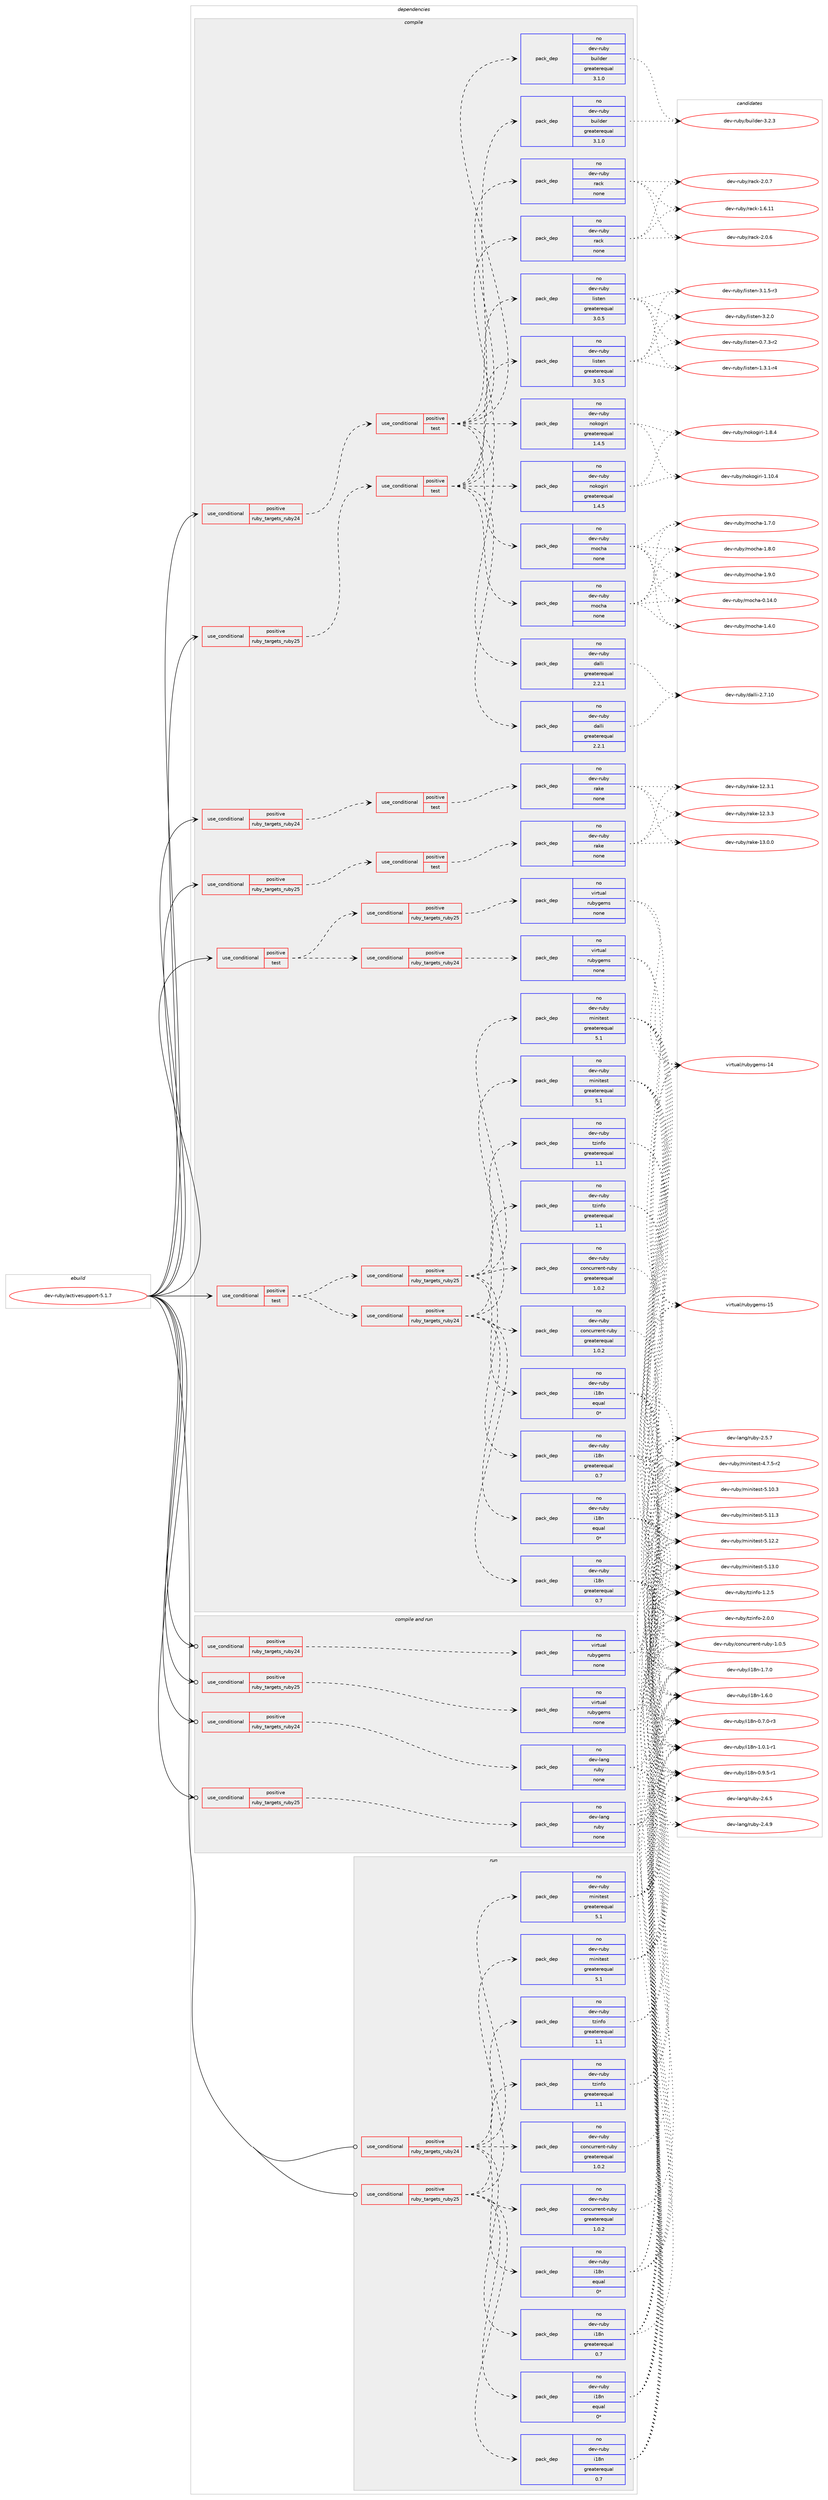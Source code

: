 digraph prolog {

# *************
# Graph options
# *************

newrank=true;
concentrate=true;
compound=true;
graph [rankdir=LR,fontname=Helvetica,fontsize=10,ranksep=1.5];#, ranksep=2.5, nodesep=0.2];
edge  [arrowhead=vee];
node  [fontname=Helvetica,fontsize=10];

# **********
# The ebuild
# **********

subgraph cluster_leftcol {
color=gray;
rank=same;
label=<<i>ebuild</i>>;
id [label="dev-ruby/activesupport-5.1.7", color=red, width=4, href="../dev-ruby/activesupport-5.1.7.svg"];
}

# ****************
# The dependencies
# ****************

subgraph cluster_midcol {
color=gray;
label=<<i>dependencies</i>>;
subgraph cluster_compile {
fillcolor="#eeeeee";
style=filled;
label=<<i>compile</i>>;
subgraph cond157469 {
dependency675650 [label=<<TABLE BORDER="0" CELLBORDER="1" CELLSPACING="0" CELLPADDING="4"><TR><TD ROWSPAN="3" CELLPADDING="10">use_conditional</TD></TR><TR><TD>positive</TD></TR><TR><TD>ruby_targets_ruby24</TD></TR></TABLE>>, shape=none, color=red];
subgraph cond157470 {
dependency675651 [label=<<TABLE BORDER="0" CELLBORDER="1" CELLSPACING="0" CELLPADDING="4"><TR><TD ROWSPAN="3" CELLPADDING="10">use_conditional</TD></TR><TR><TD>positive</TD></TR><TR><TD>test</TD></TR></TABLE>>, shape=none, color=red];
subgraph pack506245 {
dependency675652 [label=<<TABLE BORDER="0" CELLBORDER="1" CELLSPACING="0" CELLPADDING="4" WIDTH="220"><TR><TD ROWSPAN="6" CELLPADDING="30">pack_dep</TD></TR><TR><TD WIDTH="110">no</TD></TR><TR><TD>dev-ruby</TD></TR><TR><TD>dalli</TD></TR><TR><TD>greaterequal</TD></TR><TR><TD>2.2.1</TD></TR></TABLE>>, shape=none, color=blue];
}
dependency675651:e -> dependency675652:w [weight=20,style="dashed",arrowhead="vee"];
subgraph pack506246 {
dependency675653 [label=<<TABLE BORDER="0" CELLBORDER="1" CELLSPACING="0" CELLPADDING="4" WIDTH="220"><TR><TD ROWSPAN="6" CELLPADDING="30">pack_dep</TD></TR><TR><TD WIDTH="110">no</TD></TR><TR><TD>dev-ruby</TD></TR><TR><TD>nokogiri</TD></TR><TR><TD>greaterequal</TD></TR><TR><TD>1.4.5</TD></TR></TABLE>>, shape=none, color=blue];
}
dependency675651:e -> dependency675653:w [weight=20,style="dashed",arrowhead="vee"];
subgraph pack506247 {
dependency675654 [label=<<TABLE BORDER="0" CELLBORDER="1" CELLSPACING="0" CELLPADDING="4" WIDTH="220"><TR><TD ROWSPAN="6" CELLPADDING="30">pack_dep</TD></TR><TR><TD WIDTH="110">no</TD></TR><TR><TD>dev-ruby</TD></TR><TR><TD>builder</TD></TR><TR><TD>greaterequal</TD></TR><TR><TD>3.1.0</TD></TR></TABLE>>, shape=none, color=blue];
}
dependency675651:e -> dependency675654:w [weight=20,style="dashed",arrowhead="vee"];
subgraph pack506248 {
dependency675655 [label=<<TABLE BORDER="0" CELLBORDER="1" CELLSPACING="0" CELLPADDING="4" WIDTH="220"><TR><TD ROWSPAN="6" CELLPADDING="30">pack_dep</TD></TR><TR><TD WIDTH="110">no</TD></TR><TR><TD>dev-ruby</TD></TR><TR><TD>listen</TD></TR><TR><TD>greaterequal</TD></TR><TR><TD>3.0.5</TD></TR></TABLE>>, shape=none, color=blue];
}
dependency675651:e -> dependency675655:w [weight=20,style="dashed",arrowhead="vee"];
subgraph pack506249 {
dependency675656 [label=<<TABLE BORDER="0" CELLBORDER="1" CELLSPACING="0" CELLPADDING="4" WIDTH="220"><TR><TD ROWSPAN="6" CELLPADDING="30">pack_dep</TD></TR><TR><TD WIDTH="110">no</TD></TR><TR><TD>dev-ruby</TD></TR><TR><TD>rack</TD></TR><TR><TD>none</TD></TR><TR><TD></TD></TR></TABLE>>, shape=none, color=blue];
}
dependency675651:e -> dependency675656:w [weight=20,style="dashed",arrowhead="vee"];
subgraph pack506250 {
dependency675657 [label=<<TABLE BORDER="0" CELLBORDER="1" CELLSPACING="0" CELLPADDING="4" WIDTH="220"><TR><TD ROWSPAN="6" CELLPADDING="30">pack_dep</TD></TR><TR><TD WIDTH="110">no</TD></TR><TR><TD>dev-ruby</TD></TR><TR><TD>mocha</TD></TR><TR><TD>none</TD></TR><TR><TD></TD></TR></TABLE>>, shape=none, color=blue];
}
dependency675651:e -> dependency675657:w [weight=20,style="dashed",arrowhead="vee"];
}
dependency675650:e -> dependency675651:w [weight=20,style="dashed",arrowhead="vee"];
}
id:e -> dependency675650:w [weight=20,style="solid",arrowhead="vee"];
subgraph cond157471 {
dependency675658 [label=<<TABLE BORDER="0" CELLBORDER="1" CELLSPACING="0" CELLPADDING="4"><TR><TD ROWSPAN="3" CELLPADDING="10">use_conditional</TD></TR><TR><TD>positive</TD></TR><TR><TD>ruby_targets_ruby24</TD></TR></TABLE>>, shape=none, color=red];
subgraph cond157472 {
dependency675659 [label=<<TABLE BORDER="0" CELLBORDER="1" CELLSPACING="0" CELLPADDING="4"><TR><TD ROWSPAN="3" CELLPADDING="10">use_conditional</TD></TR><TR><TD>positive</TD></TR><TR><TD>test</TD></TR></TABLE>>, shape=none, color=red];
subgraph pack506251 {
dependency675660 [label=<<TABLE BORDER="0" CELLBORDER="1" CELLSPACING="0" CELLPADDING="4" WIDTH="220"><TR><TD ROWSPAN="6" CELLPADDING="30">pack_dep</TD></TR><TR><TD WIDTH="110">no</TD></TR><TR><TD>dev-ruby</TD></TR><TR><TD>rake</TD></TR><TR><TD>none</TD></TR><TR><TD></TD></TR></TABLE>>, shape=none, color=blue];
}
dependency675659:e -> dependency675660:w [weight=20,style="dashed",arrowhead="vee"];
}
dependency675658:e -> dependency675659:w [weight=20,style="dashed",arrowhead="vee"];
}
id:e -> dependency675658:w [weight=20,style="solid",arrowhead="vee"];
subgraph cond157473 {
dependency675661 [label=<<TABLE BORDER="0" CELLBORDER="1" CELLSPACING="0" CELLPADDING="4"><TR><TD ROWSPAN="3" CELLPADDING="10">use_conditional</TD></TR><TR><TD>positive</TD></TR><TR><TD>ruby_targets_ruby25</TD></TR></TABLE>>, shape=none, color=red];
subgraph cond157474 {
dependency675662 [label=<<TABLE BORDER="0" CELLBORDER="1" CELLSPACING="0" CELLPADDING="4"><TR><TD ROWSPAN="3" CELLPADDING="10">use_conditional</TD></TR><TR><TD>positive</TD></TR><TR><TD>test</TD></TR></TABLE>>, shape=none, color=red];
subgraph pack506252 {
dependency675663 [label=<<TABLE BORDER="0" CELLBORDER="1" CELLSPACING="0" CELLPADDING="4" WIDTH="220"><TR><TD ROWSPAN="6" CELLPADDING="30">pack_dep</TD></TR><TR><TD WIDTH="110">no</TD></TR><TR><TD>dev-ruby</TD></TR><TR><TD>dalli</TD></TR><TR><TD>greaterequal</TD></TR><TR><TD>2.2.1</TD></TR></TABLE>>, shape=none, color=blue];
}
dependency675662:e -> dependency675663:w [weight=20,style="dashed",arrowhead="vee"];
subgraph pack506253 {
dependency675664 [label=<<TABLE BORDER="0" CELLBORDER="1" CELLSPACING="0" CELLPADDING="4" WIDTH="220"><TR><TD ROWSPAN="6" CELLPADDING="30">pack_dep</TD></TR><TR><TD WIDTH="110">no</TD></TR><TR><TD>dev-ruby</TD></TR><TR><TD>nokogiri</TD></TR><TR><TD>greaterequal</TD></TR><TR><TD>1.4.5</TD></TR></TABLE>>, shape=none, color=blue];
}
dependency675662:e -> dependency675664:w [weight=20,style="dashed",arrowhead="vee"];
subgraph pack506254 {
dependency675665 [label=<<TABLE BORDER="0" CELLBORDER="1" CELLSPACING="0" CELLPADDING="4" WIDTH="220"><TR><TD ROWSPAN="6" CELLPADDING="30">pack_dep</TD></TR><TR><TD WIDTH="110">no</TD></TR><TR><TD>dev-ruby</TD></TR><TR><TD>builder</TD></TR><TR><TD>greaterequal</TD></TR><TR><TD>3.1.0</TD></TR></TABLE>>, shape=none, color=blue];
}
dependency675662:e -> dependency675665:w [weight=20,style="dashed",arrowhead="vee"];
subgraph pack506255 {
dependency675666 [label=<<TABLE BORDER="0" CELLBORDER="1" CELLSPACING="0" CELLPADDING="4" WIDTH="220"><TR><TD ROWSPAN="6" CELLPADDING="30">pack_dep</TD></TR><TR><TD WIDTH="110">no</TD></TR><TR><TD>dev-ruby</TD></TR><TR><TD>listen</TD></TR><TR><TD>greaterequal</TD></TR><TR><TD>3.0.5</TD></TR></TABLE>>, shape=none, color=blue];
}
dependency675662:e -> dependency675666:w [weight=20,style="dashed",arrowhead="vee"];
subgraph pack506256 {
dependency675667 [label=<<TABLE BORDER="0" CELLBORDER="1" CELLSPACING="0" CELLPADDING="4" WIDTH="220"><TR><TD ROWSPAN="6" CELLPADDING="30">pack_dep</TD></TR><TR><TD WIDTH="110">no</TD></TR><TR><TD>dev-ruby</TD></TR><TR><TD>rack</TD></TR><TR><TD>none</TD></TR><TR><TD></TD></TR></TABLE>>, shape=none, color=blue];
}
dependency675662:e -> dependency675667:w [weight=20,style="dashed",arrowhead="vee"];
subgraph pack506257 {
dependency675668 [label=<<TABLE BORDER="0" CELLBORDER="1" CELLSPACING="0" CELLPADDING="4" WIDTH="220"><TR><TD ROWSPAN="6" CELLPADDING="30">pack_dep</TD></TR><TR><TD WIDTH="110">no</TD></TR><TR><TD>dev-ruby</TD></TR><TR><TD>mocha</TD></TR><TR><TD>none</TD></TR><TR><TD></TD></TR></TABLE>>, shape=none, color=blue];
}
dependency675662:e -> dependency675668:w [weight=20,style="dashed",arrowhead="vee"];
}
dependency675661:e -> dependency675662:w [weight=20,style="dashed",arrowhead="vee"];
}
id:e -> dependency675661:w [weight=20,style="solid",arrowhead="vee"];
subgraph cond157475 {
dependency675669 [label=<<TABLE BORDER="0" CELLBORDER="1" CELLSPACING="0" CELLPADDING="4"><TR><TD ROWSPAN="3" CELLPADDING="10">use_conditional</TD></TR><TR><TD>positive</TD></TR><TR><TD>ruby_targets_ruby25</TD></TR></TABLE>>, shape=none, color=red];
subgraph cond157476 {
dependency675670 [label=<<TABLE BORDER="0" CELLBORDER="1" CELLSPACING="0" CELLPADDING="4"><TR><TD ROWSPAN="3" CELLPADDING="10">use_conditional</TD></TR><TR><TD>positive</TD></TR><TR><TD>test</TD></TR></TABLE>>, shape=none, color=red];
subgraph pack506258 {
dependency675671 [label=<<TABLE BORDER="0" CELLBORDER="1" CELLSPACING="0" CELLPADDING="4" WIDTH="220"><TR><TD ROWSPAN="6" CELLPADDING="30">pack_dep</TD></TR><TR><TD WIDTH="110">no</TD></TR><TR><TD>dev-ruby</TD></TR><TR><TD>rake</TD></TR><TR><TD>none</TD></TR><TR><TD></TD></TR></TABLE>>, shape=none, color=blue];
}
dependency675670:e -> dependency675671:w [weight=20,style="dashed",arrowhead="vee"];
}
dependency675669:e -> dependency675670:w [weight=20,style="dashed",arrowhead="vee"];
}
id:e -> dependency675669:w [weight=20,style="solid",arrowhead="vee"];
subgraph cond157477 {
dependency675672 [label=<<TABLE BORDER="0" CELLBORDER="1" CELLSPACING="0" CELLPADDING="4"><TR><TD ROWSPAN="3" CELLPADDING="10">use_conditional</TD></TR><TR><TD>positive</TD></TR><TR><TD>test</TD></TR></TABLE>>, shape=none, color=red];
subgraph cond157478 {
dependency675673 [label=<<TABLE BORDER="0" CELLBORDER="1" CELLSPACING="0" CELLPADDING="4"><TR><TD ROWSPAN="3" CELLPADDING="10">use_conditional</TD></TR><TR><TD>positive</TD></TR><TR><TD>ruby_targets_ruby24</TD></TR></TABLE>>, shape=none, color=red];
subgraph pack506259 {
dependency675674 [label=<<TABLE BORDER="0" CELLBORDER="1" CELLSPACING="0" CELLPADDING="4" WIDTH="220"><TR><TD ROWSPAN="6" CELLPADDING="30">pack_dep</TD></TR><TR><TD WIDTH="110">no</TD></TR><TR><TD>dev-ruby</TD></TR><TR><TD>concurrent-ruby</TD></TR><TR><TD>greaterequal</TD></TR><TR><TD>1.0.2</TD></TR></TABLE>>, shape=none, color=blue];
}
dependency675673:e -> dependency675674:w [weight=20,style="dashed",arrowhead="vee"];
subgraph pack506260 {
dependency675675 [label=<<TABLE BORDER="0" CELLBORDER="1" CELLSPACING="0" CELLPADDING="4" WIDTH="220"><TR><TD ROWSPAN="6" CELLPADDING="30">pack_dep</TD></TR><TR><TD WIDTH="110">no</TD></TR><TR><TD>dev-ruby</TD></TR><TR><TD>i18n</TD></TR><TR><TD>greaterequal</TD></TR><TR><TD>0.7</TD></TR></TABLE>>, shape=none, color=blue];
}
dependency675673:e -> dependency675675:w [weight=20,style="dashed",arrowhead="vee"];
subgraph pack506261 {
dependency675676 [label=<<TABLE BORDER="0" CELLBORDER="1" CELLSPACING="0" CELLPADDING="4" WIDTH="220"><TR><TD ROWSPAN="6" CELLPADDING="30">pack_dep</TD></TR><TR><TD WIDTH="110">no</TD></TR><TR><TD>dev-ruby</TD></TR><TR><TD>i18n</TD></TR><TR><TD>equal</TD></TR><TR><TD>0*</TD></TR></TABLE>>, shape=none, color=blue];
}
dependency675673:e -> dependency675676:w [weight=20,style="dashed",arrowhead="vee"];
subgraph pack506262 {
dependency675677 [label=<<TABLE BORDER="0" CELLBORDER="1" CELLSPACING="0" CELLPADDING="4" WIDTH="220"><TR><TD ROWSPAN="6" CELLPADDING="30">pack_dep</TD></TR><TR><TD WIDTH="110">no</TD></TR><TR><TD>dev-ruby</TD></TR><TR><TD>tzinfo</TD></TR><TR><TD>greaterequal</TD></TR><TR><TD>1.1</TD></TR></TABLE>>, shape=none, color=blue];
}
dependency675673:e -> dependency675677:w [weight=20,style="dashed",arrowhead="vee"];
subgraph pack506263 {
dependency675678 [label=<<TABLE BORDER="0" CELLBORDER="1" CELLSPACING="0" CELLPADDING="4" WIDTH="220"><TR><TD ROWSPAN="6" CELLPADDING="30">pack_dep</TD></TR><TR><TD WIDTH="110">no</TD></TR><TR><TD>dev-ruby</TD></TR><TR><TD>minitest</TD></TR><TR><TD>greaterequal</TD></TR><TR><TD>5.1</TD></TR></TABLE>>, shape=none, color=blue];
}
dependency675673:e -> dependency675678:w [weight=20,style="dashed",arrowhead="vee"];
}
dependency675672:e -> dependency675673:w [weight=20,style="dashed",arrowhead="vee"];
subgraph cond157479 {
dependency675679 [label=<<TABLE BORDER="0" CELLBORDER="1" CELLSPACING="0" CELLPADDING="4"><TR><TD ROWSPAN="3" CELLPADDING="10">use_conditional</TD></TR><TR><TD>positive</TD></TR><TR><TD>ruby_targets_ruby25</TD></TR></TABLE>>, shape=none, color=red];
subgraph pack506264 {
dependency675680 [label=<<TABLE BORDER="0" CELLBORDER="1" CELLSPACING="0" CELLPADDING="4" WIDTH="220"><TR><TD ROWSPAN="6" CELLPADDING="30">pack_dep</TD></TR><TR><TD WIDTH="110">no</TD></TR><TR><TD>dev-ruby</TD></TR><TR><TD>concurrent-ruby</TD></TR><TR><TD>greaterequal</TD></TR><TR><TD>1.0.2</TD></TR></TABLE>>, shape=none, color=blue];
}
dependency675679:e -> dependency675680:w [weight=20,style="dashed",arrowhead="vee"];
subgraph pack506265 {
dependency675681 [label=<<TABLE BORDER="0" CELLBORDER="1" CELLSPACING="0" CELLPADDING="4" WIDTH="220"><TR><TD ROWSPAN="6" CELLPADDING="30">pack_dep</TD></TR><TR><TD WIDTH="110">no</TD></TR><TR><TD>dev-ruby</TD></TR><TR><TD>i18n</TD></TR><TR><TD>greaterequal</TD></TR><TR><TD>0.7</TD></TR></TABLE>>, shape=none, color=blue];
}
dependency675679:e -> dependency675681:w [weight=20,style="dashed",arrowhead="vee"];
subgraph pack506266 {
dependency675682 [label=<<TABLE BORDER="0" CELLBORDER="1" CELLSPACING="0" CELLPADDING="4" WIDTH="220"><TR><TD ROWSPAN="6" CELLPADDING="30">pack_dep</TD></TR><TR><TD WIDTH="110">no</TD></TR><TR><TD>dev-ruby</TD></TR><TR><TD>i18n</TD></TR><TR><TD>equal</TD></TR><TR><TD>0*</TD></TR></TABLE>>, shape=none, color=blue];
}
dependency675679:e -> dependency675682:w [weight=20,style="dashed",arrowhead="vee"];
subgraph pack506267 {
dependency675683 [label=<<TABLE BORDER="0" CELLBORDER="1" CELLSPACING="0" CELLPADDING="4" WIDTH="220"><TR><TD ROWSPAN="6" CELLPADDING="30">pack_dep</TD></TR><TR><TD WIDTH="110">no</TD></TR><TR><TD>dev-ruby</TD></TR><TR><TD>tzinfo</TD></TR><TR><TD>greaterequal</TD></TR><TR><TD>1.1</TD></TR></TABLE>>, shape=none, color=blue];
}
dependency675679:e -> dependency675683:w [weight=20,style="dashed",arrowhead="vee"];
subgraph pack506268 {
dependency675684 [label=<<TABLE BORDER="0" CELLBORDER="1" CELLSPACING="0" CELLPADDING="4" WIDTH="220"><TR><TD ROWSPAN="6" CELLPADDING="30">pack_dep</TD></TR><TR><TD WIDTH="110">no</TD></TR><TR><TD>dev-ruby</TD></TR><TR><TD>minitest</TD></TR><TR><TD>greaterequal</TD></TR><TR><TD>5.1</TD></TR></TABLE>>, shape=none, color=blue];
}
dependency675679:e -> dependency675684:w [weight=20,style="dashed",arrowhead="vee"];
}
dependency675672:e -> dependency675679:w [weight=20,style="dashed",arrowhead="vee"];
}
id:e -> dependency675672:w [weight=20,style="solid",arrowhead="vee"];
subgraph cond157480 {
dependency675685 [label=<<TABLE BORDER="0" CELLBORDER="1" CELLSPACING="0" CELLPADDING="4"><TR><TD ROWSPAN="3" CELLPADDING="10">use_conditional</TD></TR><TR><TD>positive</TD></TR><TR><TD>test</TD></TR></TABLE>>, shape=none, color=red];
subgraph cond157481 {
dependency675686 [label=<<TABLE BORDER="0" CELLBORDER="1" CELLSPACING="0" CELLPADDING="4"><TR><TD ROWSPAN="3" CELLPADDING="10">use_conditional</TD></TR><TR><TD>positive</TD></TR><TR><TD>ruby_targets_ruby24</TD></TR></TABLE>>, shape=none, color=red];
subgraph pack506269 {
dependency675687 [label=<<TABLE BORDER="0" CELLBORDER="1" CELLSPACING="0" CELLPADDING="4" WIDTH="220"><TR><TD ROWSPAN="6" CELLPADDING="30">pack_dep</TD></TR><TR><TD WIDTH="110">no</TD></TR><TR><TD>virtual</TD></TR><TR><TD>rubygems</TD></TR><TR><TD>none</TD></TR><TR><TD></TD></TR></TABLE>>, shape=none, color=blue];
}
dependency675686:e -> dependency675687:w [weight=20,style="dashed",arrowhead="vee"];
}
dependency675685:e -> dependency675686:w [weight=20,style="dashed",arrowhead="vee"];
subgraph cond157482 {
dependency675688 [label=<<TABLE BORDER="0" CELLBORDER="1" CELLSPACING="0" CELLPADDING="4"><TR><TD ROWSPAN="3" CELLPADDING="10">use_conditional</TD></TR><TR><TD>positive</TD></TR><TR><TD>ruby_targets_ruby25</TD></TR></TABLE>>, shape=none, color=red];
subgraph pack506270 {
dependency675689 [label=<<TABLE BORDER="0" CELLBORDER="1" CELLSPACING="0" CELLPADDING="4" WIDTH="220"><TR><TD ROWSPAN="6" CELLPADDING="30">pack_dep</TD></TR><TR><TD WIDTH="110">no</TD></TR><TR><TD>virtual</TD></TR><TR><TD>rubygems</TD></TR><TR><TD>none</TD></TR><TR><TD></TD></TR></TABLE>>, shape=none, color=blue];
}
dependency675688:e -> dependency675689:w [weight=20,style="dashed",arrowhead="vee"];
}
dependency675685:e -> dependency675688:w [weight=20,style="dashed",arrowhead="vee"];
}
id:e -> dependency675685:w [weight=20,style="solid",arrowhead="vee"];
}
subgraph cluster_compileandrun {
fillcolor="#eeeeee";
style=filled;
label=<<i>compile and run</i>>;
subgraph cond157483 {
dependency675690 [label=<<TABLE BORDER="0" CELLBORDER="1" CELLSPACING="0" CELLPADDING="4"><TR><TD ROWSPAN="3" CELLPADDING="10">use_conditional</TD></TR><TR><TD>positive</TD></TR><TR><TD>ruby_targets_ruby24</TD></TR></TABLE>>, shape=none, color=red];
subgraph pack506271 {
dependency675691 [label=<<TABLE BORDER="0" CELLBORDER="1" CELLSPACING="0" CELLPADDING="4" WIDTH="220"><TR><TD ROWSPAN="6" CELLPADDING="30">pack_dep</TD></TR><TR><TD WIDTH="110">no</TD></TR><TR><TD>dev-lang</TD></TR><TR><TD>ruby</TD></TR><TR><TD>none</TD></TR><TR><TD></TD></TR></TABLE>>, shape=none, color=blue];
}
dependency675690:e -> dependency675691:w [weight=20,style="dashed",arrowhead="vee"];
}
id:e -> dependency675690:w [weight=20,style="solid",arrowhead="odotvee"];
subgraph cond157484 {
dependency675692 [label=<<TABLE BORDER="0" CELLBORDER="1" CELLSPACING="0" CELLPADDING="4"><TR><TD ROWSPAN="3" CELLPADDING="10">use_conditional</TD></TR><TR><TD>positive</TD></TR><TR><TD>ruby_targets_ruby24</TD></TR></TABLE>>, shape=none, color=red];
subgraph pack506272 {
dependency675693 [label=<<TABLE BORDER="0" CELLBORDER="1" CELLSPACING="0" CELLPADDING="4" WIDTH="220"><TR><TD ROWSPAN="6" CELLPADDING="30">pack_dep</TD></TR><TR><TD WIDTH="110">no</TD></TR><TR><TD>virtual</TD></TR><TR><TD>rubygems</TD></TR><TR><TD>none</TD></TR><TR><TD></TD></TR></TABLE>>, shape=none, color=blue];
}
dependency675692:e -> dependency675693:w [weight=20,style="dashed",arrowhead="vee"];
}
id:e -> dependency675692:w [weight=20,style="solid",arrowhead="odotvee"];
subgraph cond157485 {
dependency675694 [label=<<TABLE BORDER="0" CELLBORDER="1" CELLSPACING="0" CELLPADDING="4"><TR><TD ROWSPAN="3" CELLPADDING="10">use_conditional</TD></TR><TR><TD>positive</TD></TR><TR><TD>ruby_targets_ruby25</TD></TR></TABLE>>, shape=none, color=red];
subgraph pack506273 {
dependency675695 [label=<<TABLE BORDER="0" CELLBORDER="1" CELLSPACING="0" CELLPADDING="4" WIDTH="220"><TR><TD ROWSPAN="6" CELLPADDING="30">pack_dep</TD></TR><TR><TD WIDTH="110">no</TD></TR><TR><TD>dev-lang</TD></TR><TR><TD>ruby</TD></TR><TR><TD>none</TD></TR><TR><TD></TD></TR></TABLE>>, shape=none, color=blue];
}
dependency675694:e -> dependency675695:w [weight=20,style="dashed",arrowhead="vee"];
}
id:e -> dependency675694:w [weight=20,style="solid",arrowhead="odotvee"];
subgraph cond157486 {
dependency675696 [label=<<TABLE BORDER="0" CELLBORDER="1" CELLSPACING="0" CELLPADDING="4"><TR><TD ROWSPAN="3" CELLPADDING="10">use_conditional</TD></TR><TR><TD>positive</TD></TR><TR><TD>ruby_targets_ruby25</TD></TR></TABLE>>, shape=none, color=red];
subgraph pack506274 {
dependency675697 [label=<<TABLE BORDER="0" CELLBORDER="1" CELLSPACING="0" CELLPADDING="4" WIDTH="220"><TR><TD ROWSPAN="6" CELLPADDING="30">pack_dep</TD></TR><TR><TD WIDTH="110">no</TD></TR><TR><TD>virtual</TD></TR><TR><TD>rubygems</TD></TR><TR><TD>none</TD></TR><TR><TD></TD></TR></TABLE>>, shape=none, color=blue];
}
dependency675696:e -> dependency675697:w [weight=20,style="dashed",arrowhead="vee"];
}
id:e -> dependency675696:w [weight=20,style="solid",arrowhead="odotvee"];
}
subgraph cluster_run {
fillcolor="#eeeeee";
style=filled;
label=<<i>run</i>>;
subgraph cond157487 {
dependency675698 [label=<<TABLE BORDER="0" CELLBORDER="1" CELLSPACING="0" CELLPADDING="4"><TR><TD ROWSPAN="3" CELLPADDING="10">use_conditional</TD></TR><TR><TD>positive</TD></TR><TR><TD>ruby_targets_ruby24</TD></TR></TABLE>>, shape=none, color=red];
subgraph pack506275 {
dependency675699 [label=<<TABLE BORDER="0" CELLBORDER="1" CELLSPACING="0" CELLPADDING="4" WIDTH="220"><TR><TD ROWSPAN="6" CELLPADDING="30">pack_dep</TD></TR><TR><TD WIDTH="110">no</TD></TR><TR><TD>dev-ruby</TD></TR><TR><TD>concurrent-ruby</TD></TR><TR><TD>greaterequal</TD></TR><TR><TD>1.0.2</TD></TR></TABLE>>, shape=none, color=blue];
}
dependency675698:e -> dependency675699:w [weight=20,style="dashed",arrowhead="vee"];
subgraph pack506276 {
dependency675700 [label=<<TABLE BORDER="0" CELLBORDER="1" CELLSPACING="0" CELLPADDING="4" WIDTH="220"><TR><TD ROWSPAN="6" CELLPADDING="30">pack_dep</TD></TR><TR><TD WIDTH="110">no</TD></TR><TR><TD>dev-ruby</TD></TR><TR><TD>i18n</TD></TR><TR><TD>greaterequal</TD></TR><TR><TD>0.7</TD></TR></TABLE>>, shape=none, color=blue];
}
dependency675698:e -> dependency675700:w [weight=20,style="dashed",arrowhead="vee"];
subgraph pack506277 {
dependency675701 [label=<<TABLE BORDER="0" CELLBORDER="1" CELLSPACING="0" CELLPADDING="4" WIDTH="220"><TR><TD ROWSPAN="6" CELLPADDING="30">pack_dep</TD></TR><TR><TD WIDTH="110">no</TD></TR><TR><TD>dev-ruby</TD></TR><TR><TD>i18n</TD></TR><TR><TD>equal</TD></TR><TR><TD>0*</TD></TR></TABLE>>, shape=none, color=blue];
}
dependency675698:e -> dependency675701:w [weight=20,style="dashed",arrowhead="vee"];
subgraph pack506278 {
dependency675702 [label=<<TABLE BORDER="0" CELLBORDER="1" CELLSPACING="0" CELLPADDING="4" WIDTH="220"><TR><TD ROWSPAN="6" CELLPADDING="30">pack_dep</TD></TR><TR><TD WIDTH="110">no</TD></TR><TR><TD>dev-ruby</TD></TR><TR><TD>tzinfo</TD></TR><TR><TD>greaterequal</TD></TR><TR><TD>1.1</TD></TR></TABLE>>, shape=none, color=blue];
}
dependency675698:e -> dependency675702:w [weight=20,style="dashed",arrowhead="vee"];
subgraph pack506279 {
dependency675703 [label=<<TABLE BORDER="0" CELLBORDER="1" CELLSPACING="0" CELLPADDING="4" WIDTH="220"><TR><TD ROWSPAN="6" CELLPADDING="30">pack_dep</TD></TR><TR><TD WIDTH="110">no</TD></TR><TR><TD>dev-ruby</TD></TR><TR><TD>minitest</TD></TR><TR><TD>greaterequal</TD></TR><TR><TD>5.1</TD></TR></TABLE>>, shape=none, color=blue];
}
dependency675698:e -> dependency675703:w [weight=20,style="dashed",arrowhead="vee"];
}
id:e -> dependency675698:w [weight=20,style="solid",arrowhead="odot"];
subgraph cond157488 {
dependency675704 [label=<<TABLE BORDER="0" CELLBORDER="1" CELLSPACING="0" CELLPADDING="4"><TR><TD ROWSPAN="3" CELLPADDING="10">use_conditional</TD></TR><TR><TD>positive</TD></TR><TR><TD>ruby_targets_ruby25</TD></TR></TABLE>>, shape=none, color=red];
subgraph pack506280 {
dependency675705 [label=<<TABLE BORDER="0" CELLBORDER="1" CELLSPACING="0" CELLPADDING="4" WIDTH="220"><TR><TD ROWSPAN="6" CELLPADDING="30">pack_dep</TD></TR><TR><TD WIDTH="110">no</TD></TR><TR><TD>dev-ruby</TD></TR><TR><TD>concurrent-ruby</TD></TR><TR><TD>greaterequal</TD></TR><TR><TD>1.0.2</TD></TR></TABLE>>, shape=none, color=blue];
}
dependency675704:e -> dependency675705:w [weight=20,style="dashed",arrowhead="vee"];
subgraph pack506281 {
dependency675706 [label=<<TABLE BORDER="0" CELLBORDER="1" CELLSPACING="0" CELLPADDING="4" WIDTH="220"><TR><TD ROWSPAN="6" CELLPADDING="30">pack_dep</TD></TR><TR><TD WIDTH="110">no</TD></TR><TR><TD>dev-ruby</TD></TR><TR><TD>i18n</TD></TR><TR><TD>greaterequal</TD></TR><TR><TD>0.7</TD></TR></TABLE>>, shape=none, color=blue];
}
dependency675704:e -> dependency675706:w [weight=20,style="dashed",arrowhead="vee"];
subgraph pack506282 {
dependency675707 [label=<<TABLE BORDER="0" CELLBORDER="1" CELLSPACING="0" CELLPADDING="4" WIDTH="220"><TR><TD ROWSPAN="6" CELLPADDING="30">pack_dep</TD></TR><TR><TD WIDTH="110">no</TD></TR><TR><TD>dev-ruby</TD></TR><TR><TD>i18n</TD></TR><TR><TD>equal</TD></TR><TR><TD>0*</TD></TR></TABLE>>, shape=none, color=blue];
}
dependency675704:e -> dependency675707:w [weight=20,style="dashed",arrowhead="vee"];
subgraph pack506283 {
dependency675708 [label=<<TABLE BORDER="0" CELLBORDER="1" CELLSPACING="0" CELLPADDING="4" WIDTH="220"><TR><TD ROWSPAN="6" CELLPADDING="30">pack_dep</TD></TR><TR><TD WIDTH="110">no</TD></TR><TR><TD>dev-ruby</TD></TR><TR><TD>tzinfo</TD></TR><TR><TD>greaterequal</TD></TR><TR><TD>1.1</TD></TR></TABLE>>, shape=none, color=blue];
}
dependency675704:e -> dependency675708:w [weight=20,style="dashed",arrowhead="vee"];
subgraph pack506284 {
dependency675709 [label=<<TABLE BORDER="0" CELLBORDER="1" CELLSPACING="0" CELLPADDING="4" WIDTH="220"><TR><TD ROWSPAN="6" CELLPADDING="30">pack_dep</TD></TR><TR><TD WIDTH="110">no</TD></TR><TR><TD>dev-ruby</TD></TR><TR><TD>minitest</TD></TR><TR><TD>greaterequal</TD></TR><TR><TD>5.1</TD></TR></TABLE>>, shape=none, color=blue];
}
dependency675704:e -> dependency675709:w [weight=20,style="dashed",arrowhead="vee"];
}
id:e -> dependency675704:w [weight=20,style="solid",arrowhead="odot"];
}
}

# **************
# The candidates
# **************

subgraph cluster_choices {
rank=same;
color=gray;
label=<<i>candidates</i>>;

subgraph choice506245 {
color=black;
nodesep=1;
choice1001011184511411798121471009710810810545504655464948 [label="dev-ruby/dalli-2.7.10", color=red, width=4,href="../dev-ruby/dalli-2.7.10.svg"];
dependency675652:e -> choice1001011184511411798121471009710810810545504655464948:w [style=dotted,weight="100"];
}
subgraph choice506246 {
color=black;
nodesep=1;
choice10010111845114117981214711011110711110310511410545494649484652 [label="dev-ruby/nokogiri-1.10.4", color=red, width=4,href="../dev-ruby/nokogiri-1.10.4.svg"];
choice100101118451141179812147110111107111103105114105454946564652 [label="dev-ruby/nokogiri-1.8.4", color=red, width=4,href="../dev-ruby/nokogiri-1.8.4.svg"];
dependency675653:e -> choice10010111845114117981214711011110711110310511410545494649484652:w [style=dotted,weight="100"];
dependency675653:e -> choice100101118451141179812147110111107111103105114105454946564652:w [style=dotted,weight="100"];
}
subgraph choice506247 {
color=black;
nodesep=1;
choice10010111845114117981214798117105108100101114455146504651 [label="dev-ruby/builder-3.2.3", color=red, width=4,href="../dev-ruby/builder-3.2.3.svg"];
dependency675654:e -> choice10010111845114117981214798117105108100101114455146504651:w [style=dotted,weight="100"];
}
subgraph choice506248 {
color=black;
nodesep=1;
choice1001011184511411798121471081051151161011104548465546514511450 [label="dev-ruby/listen-0.7.3-r2", color=red, width=4,href="../dev-ruby/listen-0.7.3-r2.svg"];
choice1001011184511411798121471081051151161011104549465146494511452 [label="dev-ruby/listen-1.3.1-r4", color=red, width=4,href="../dev-ruby/listen-1.3.1-r4.svg"];
choice1001011184511411798121471081051151161011104551464946534511451 [label="dev-ruby/listen-3.1.5-r3", color=red, width=4,href="../dev-ruby/listen-3.1.5-r3.svg"];
choice100101118451141179812147108105115116101110455146504648 [label="dev-ruby/listen-3.2.0", color=red, width=4,href="../dev-ruby/listen-3.2.0.svg"];
dependency675655:e -> choice1001011184511411798121471081051151161011104548465546514511450:w [style=dotted,weight="100"];
dependency675655:e -> choice1001011184511411798121471081051151161011104549465146494511452:w [style=dotted,weight="100"];
dependency675655:e -> choice1001011184511411798121471081051151161011104551464946534511451:w [style=dotted,weight="100"];
dependency675655:e -> choice100101118451141179812147108105115116101110455146504648:w [style=dotted,weight="100"];
}
subgraph choice506249 {
color=black;
nodesep=1;
choice100101118451141179812147114979910745494654464949 [label="dev-ruby/rack-1.6.11", color=red, width=4,href="../dev-ruby/rack-1.6.11.svg"];
choice1001011184511411798121471149799107455046484654 [label="dev-ruby/rack-2.0.6", color=red, width=4,href="../dev-ruby/rack-2.0.6.svg"];
choice1001011184511411798121471149799107455046484655 [label="dev-ruby/rack-2.0.7", color=red, width=4,href="../dev-ruby/rack-2.0.7.svg"];
dependency675656:e -> choice100101118451141179812147114979910745494654464949:w [style=dotted,weight="100"];
dependency675656:e -> choice1001011184511411798121471149799107455046484654:w [style=dotted,weight="100"];
dependency675656:e -> choice1001011184511411798121471149799107455046484655:w [style=dotted,weight="100"];
}
subgraph choice506250 {
color=black;
nodesep=1;
choice100101118451141179812147109111991049745484649524648 [label="dev-ruby/mocha-0.14.0", color=red, width=4,href="../dev-ruby/mocha-0.14.0.svg"];
choice1001011184511411798121471091119910497454946524648 [label="dev-ruby/mocha-1.4.0", color=red, width=4,href="../dev-ruby/mocha-1.4.0.svg"];
choice1001011184511411798121471091119910497454946554648 [label="dev-ruby/mocha-1.7.0", color=red, width=4,href="../dev-ruby/mocha-1.7.0.svg"];
choice1001011184511411798121471091119910497454946564648 [label="dev-ruby/mocha-1.8.0", color=red, width=4,href="../dev-ruby/mocha-1.8.0.svg"];
choice1001011184511411798121471091119910497454946574648 [label="dev-ruby/mocha-1.9.0", color=red, width=4,href="../dev-ruby/mocha-1.9.0.svg"];
dependency675657:e -> choice100101118451141179812147109111991049745484649524648:w [style=dotted,weight="100"];
dependency675657:e -> choice1001011184511411798121471091119910497454946524648:w [style=dotted,weight="100"];
dependency675657:e -> choice1001011184511411798121471091119910497454946554648:w [style=dotted,weight="100"];
dependency675657:e -> choice1001011184511411798121471091119910497454946564648:w [style=dotted,weight="100"];
dependency675657:e -> choice1001011184511411798121471091119910497454946574648:w [style=dotted,weight="100"];
}
subgraph choice506251 {
color=black;
nodesep=1;
choice1001011184511411798121471149710710145495046514649 [label="dev-ruby/rake-12.3.1", color=red, width=4,href="../dev-ruby/rake-12.3.1.svg"];
choice1001011184511411798121471149710710145495046514651 [label="dev-ruby/rake-12.3.3", color=red, width=4,href="../dev-ruby/rake-12.3.3.svg"];
choice1001011184511411798121471149710710145495146484648 [label="dev-ruby/rake-13.0.0", color=red, width=4,href="../dev-ruby/rake-13.0.0.svg"];
dependency675660:e -> choice1001011184511411798121471149710710145495046514649:w [style=dotted,weight="100"];
dependency675660:e -> choice1001011184511411798121471149710710145495046514651:w [style=dotted,weight="100"];
dependency675660:e -> choice1001011184511411798121471149710710145495146484648:w [style=dotted,weight="100"];
}
subgraph choice506252 {
color=black;
nodesep=1;
choice1001011184511411798121471009710810810545504655464948 [label="dev-ruby/dalli-2.7.10", color=red, width=4,href="../dev-ruby/dalli-2.7.10.svg"];
dependency675663:e -> choice1001011184511411798121471009710810810545504655464948:w [style=dotted,weight="100"];
}
subgraph choice506253 {
color=black;
nodesep=1;
choice10010111845114117981214711011110711110310511410545494649484652 [label="dev-ruby/nokogiri-1.10.4", color=red, width=4,href="../dev-ruby/nokogiri-1.10.4.svg"];
choice100101118451141179812147110111107111103105114105454946564652 [label="dev-ruby/nokogiri-1.8.4", color=red, width=4,href="../dev-ruby/nokogiri-1.8.4.svg"];
dependency675664:e -> choice10010111845114117981214711011110711110310511410545494649484652:w [style=dotted,weight="100"];
dependency675664:e -> choice100101118451141179812147110111107111103105114105454946564652:w [style=dotted,weight="100"];
}
subgraph choice506254 {
color=black;
nodesep=1;
choice10010111845114117981214798117105108100101114455146504651 [label="dev-ruby/builder-3.2.3", color=red, width=4,href="../dev-ruby/builder-3.2.3.svg"];
dependency675665:e -> choice10010111845114117981214798117105108100101114455146504651:w [style=dotted,weight="100"];
}
subgraph choice506255 {
color=black;
nodesep=1;
choice1001011184511411798121471081051151161011104548465546514511450 [label="dev-ruby/listen-0.7.3-r2", color=red, width=4,href="../dev-ruby/listen-0.7.3-r2.svg"];
choice1001011184511411798121471081051151161011104549465146494511452 [label="dev-ruby/listen-1.3.1-r4", color=red, width=4,href="../dev-ruby/listen-1.3.1-r4.svg"];
choice1001011184511411798121471081051151161011104551464946534511451 [label="dev-ruby/listen-3.1.5-r3", color=red, width=4,href="../dev-ruby/listen-3.1.5-r3.svg"];
choice100101118451141179812147108105115116101110455146504648 [label="dev-ruby/listen-3.2.0", color=red, width=4,href="../dev-ruby/listen-3.2.0.svg"];
dependency675666:e -> choice1001011184511411798121471081051151161011104548465546514511450:w [style=dotted,weight="100"];
dependency675666:e -> choice1001011184511411798121471081051151161011104549465146494511452:w [style=dotted,weight="100"];
dependency675666:e -> choice1001011184511411798121471081051151161011104551464946534511451:w [style=dotted,weight="100"];
dependency675666:e -> choice100101118451141179812147108105115116101110455146504648:w [style=dotted,weight="100"];
}
subgraph choice506256 {
color=black;
nodesep=1;
choice100101118451141179812147114979910745494654464949 [label="dev-ruby/rack-1.6.11", color=red, width=4,href="../dev-ruby/rack-1.6.11.svg"];
choice1001011184511411798121471149799107455046484654 [label="dev-ruby/rack-2.0.6", color=red, width=4,href="../dev-ruby/rack-2.0.6.svg"];
choice1001011184511411798121471149799107455046484655 [label="dev-ruby/rack-2.0.7", color=red, width=4,href="../dev-ruby/rack-2.0.7.svg"];
dependency675667:e -> choice100101118451141179812147114979910745494654464949:w [style=dotted,weight="100"];
dependency675667:e -> choice1001011184511411798121471149799107455046484654:w [style=dotted,weight="100"];
dependency675667:e -> choice1001011184511411798121471149799107455046484655:w [style=dotted,weight="100"];
}
subgraph choice506257 {
color=black;
nodesep=1;
choice100101118451141179812147109111991049745484649524648 [label="dev-ruby/mocha-0.14.0", color=red, width=4,href="../dev-ruby/mocha-0.14.0.svg"];
choice1001011184511411798121471091119910497454946524648 [label="dev-ruby/mocha-1.4.0", color=red, width=4,href="../dev-ruby/mocha-1.4.0.svg"];
choice1001011184511411798121471091119910497454946554648 [label="dev-ruby/mocha-1.7.0", color=red, width=4,href="../dev-ruby/mocha-1.7.0.svg"];
choice1001011184511411798121471091119910497454946564648 [label="dev-ruby/mocha-1.8.0", color=red, width=4,href="../dev-ruby/mocha-1.8.0.svg"];
choice1001011184511411798121471091119910497454946574648 [label="dev-ruby/mocha-1.9.0", color=red, width=4,href="../dev-ruby/mocha-1.9.0.svg"];
dependency675668:e -> choice100101118451141179812147109111991049745484649524648:w [style=dotted,weight="100"];
dependency675668:e -> choice1001011184511411798121471091119910497454946524648:w [style=dotted,weight="100"];
dependency675668:e -> choice1001011184511411798121471091119910497454946554648:w [style=dotted,weight="100"];
dependency675668:e -> choice1001011184511411798121471091119910497454946564648:w [style=dotted,weight="100"];
dependency675668:e -> choice1001011184511411798121471091119910497454946574648:w [style=dotted,weight="100"];
}
subgraph choice506258 {
color=black;
nodesep=1;
choice1001011184511411798121471149710710145495046514649 [label="dev-ruby/rake-12.3.1", color=red, width=4,href="../dev-ruby/rake-12.3.1.svg"];
choice1001011184511411798121471149710710145495046514651 [label="dev-ruby/rake-12.3.3", color=red, width=4,href="../dev-ruby/rake-12.3.3.svg"];
choice1001011184511411798121471149710710145495146484648 [label="dev-ruby/rake-13.0.0", color=red, width=4,href="../dev-ruby/rake-13.0.0.svg"];
dependency675671:e -> choice1001011184511411798121471149710710145495046514649:w [style=dotted,weight="100"];
dependency675671:e -> choice1001011184511411798121471149710710145495046514651:w [style=dotted,weight="100"];
dependency675671:e -> choice1001011184511411798121471149710710145495146484648:w [style=dotted,weight="100"];
}
subgraph choice506259 {
color=black;
nodesep=1;
choice10010111845114117981214799111110991171141141011101164511411798121454946484653 [label="dev-ruby/concurrent-ruby-1.0.5", color=red, width=4,href="../dev-ruby/concurrent-ruby-1.0.5.svg"];
dependency675674:e -> choice10010111845114117981214799111110991171141141011101164511411798121454946484653:w [style=dotted,weight="100"];
}
subgraph choice506260 {
color=black;
nodesep=1;
choice10010111845114117981214710549561104548465546484511451 [label="dev-ruby/i18n-0.7.0-r3", color=red, width=4,href="../dev-ruby/i18n-0.7.0-r3.svg"];
choice10010111845114117981214710549561104548465746534511449 [label="dev-ruby/i18n-0.9.5-r1", color=red, width=4,href="../dev-ruby/i18n-0.9.5-r1.svg"];
choice10010111845114117981214710549561104549464846494511449 [label="dev-ruby/i18n-1.0.1-r1", color=red, width=4,href="../dev-ruby/i18n-1.0.1-r1.svg"];
choice1001011184511411798121471054956110454946544648 [label="dev-ruby/i18n-1.6.0", color=red, width=4,href="../dev-ruby/i18n-1.6.0.svg"];
choice1001011184511411798121471054956110454946554648 [label="dev-ruby/i18n-1.7.0", color=red, width=4,href="../dev-ruby/i18n-1.7.0.svg"];
dependency675675:e -> choice10010111845114117981214710549561104548465546484511451:w [style=dotted,weight="100"];
dependency675675:e -> choice10010111845114117981214710549561104548465746534511449:w [style=dotted,weight="100"];
dependency675675:e -> choice10010111845114117981214710549561104549464846494511449:w [style=dotted,weight="100"];
dependency675675:e -> choice1001011184511411798121471054956110454946544648:w [style=dotted,weight="100"];
dependency675675:e -> choice1001011184511411798121471054956110454946554648:w [style=dotted,weight="100"];
}
subgraph choice506261 {
color=black;
nodesep=1;
choice10010111845114117981214710549561104548465546484511451 [label="dev-ruby/i18n-0.7.0-r3", color=red, width=4,href="../dev-ruby/i18n-0.7.0-r3.svg"];
choice10010111845114117981214710549561104548465746534511449 [label="dev-ruby/i18n-0.9.5-r1", color=red, width=4,href="../dev-ruby/i18n-0.9.5-r1.svg"];
choice10010111845114117981214710549561104549464846494511449 [label="dev-ruby/i18n-1.0.1-r1", color=red, width=4,href="../dev-ruby/i18n-1.0.1-r1.svg"];
choice1001011184511411798121471054956110454946544648 [label="dev-ruby/i18n-1.6.0", color=red, width=4,href="../dev-ruby/i18n-1.6.0.svg"];
choice1001011184511411798121471054956110454946554648 [label="dev-ruby/i18n-1.7.0", color=red, width=4,href="../dev-ruby/i18n-1.7.0.svg"];
dependency675676:e -> choice10010111845114117981214710549561104548465546484511451:w [style=dotted,weight="100"];
dependency675676:e -> choice10010111845114117981214710549561104548465746534511449:w [style=dotted,weight="100"];
dependency675676:e -> choice10010111845114117981214710549561104549464846494511449:w [style=dotted,weight="100"];
dependency675676:e -> choice1001011184511411798121471054956110454946544648:w [style=dotted,weight="100"];
dependency675676:e -> choice1001011184511411798121471054956110454946554648:w [style=dotted,weight="100"];
}
subgraph choice506262 {
color=black;
nodesep=1;
choice100101118451141179812147116122105110102111454946504653 [label="dev-ruby/tzinfo-1.2.5", color=red, width=4,href="../dev-ruby/tzinfo-1.2.5.svg"];
choice100101118451141179812147116122105110102111455046484648 [label="dev-ruby/tzinfo-2.0.0", color=red, width=4,href="../dev-ruby/tzinfo-2.0.0.svg"];
dependency675677:e -> choice100101118451141179812147116122105110102111454946504653:w [style=dotted,weight="100"];
dependency675677:e -> choice100101118451141179812147116122105110102111455046484648:w [style=dotted,weight="100"];
}
subgraph choice506263 {
color=black;
nodesep=1;
choice1001011184511411798121471091051101051161011151164552465546534511450 [label="dev-ruby/minitest-4.7.5-r2", color=red, width=4,href="../dev-ruby/minitest-4.7.5-r2.svg"];
choice10010111845114117981214710910511010511610111511645534649484651 [label="dev-ruby/minitest-5.10.3", color=red, width=4,href="../dev-ruby/minitest-5.10.3.svg"];
choice10010111845114117981214710910511010511610111511645534649494651 [label="dev-ruby/minitest-5.11.3", color=red, width=4,href="../dev-ruby/minitest-5.11.3.svg"];
choice10010111845114117981214710910511010511610111511645534649504650 [label="dev-ruby/minitest-5.12.2", color=red, width=4,href="../dev-ruby/minitest-5.12.2.svg"];
choice10010111845114117981214710910511010511610111511645534649514648 [label="dev-ruby/minitest-5.13.0", color=red, width=4,href="../dev-ruby/minitest-5.13.0.svg"];
dependency675678:e -> choice1001011184511411798121471091051101051161011151164552465546534511450:w [style=dotted,weight="100"];
dependency675678:e -> choice10010111845114117981214710910511010511610111511645534649484651:w [style=dotted,weight="100"];
dependency675678:e -> choice10010111845114117981214710910511010511610111511645534649494651:w [style=dotted,weight="100"];
dependency675678:e -> choice10010111845114117981214710910511010511610111511645534649504650:w [style=dotted,weight="100"];
dependency675678:e -> choice10010111845114117981214710910511010511610111511645534649514648:w [style=dotted,weight="100"];
}
subgraph choice506264 {
color=black;
nodesep=1;
choice10010111845114117981214799111110991171141141011101164511411798121454946484653 [label="dev-ruby/concurrent-ruby-1.0.5", color=red, width=4,href="../dev-ruby/concurrent-ruby-1.0.5.svg"];
dependency675680:e -> choice10010111845114117981214799111110991171141141011101164511411798121454946484653:w [style=dotted,weight="100"];
}
subgraph choice506265 {
color=black;
nodesep=1;
choice10010111845114117981214710549561104548465546484511451 [label="dev-ruby/i18n-0.7.0-r3", color=red, width=4,href="../dev-ruby/i18n-0.7.0-r3.svg"];
choice10010111845114117981214710549561104548465746534511449 [label="dev-ruby/i18n-0.9.5-r1", color=red, width=4,href="../dev-ruby/i18n-0.9.5-r1.svg"];
choice10010111845114117981214710549561104549464846494511449 [label="dev-ruby/i18n-1.0.1-r1", color=red, width=4,href="../dev-ruby/i18n-1.0.1-r1.svg"];
choice1001011184511411798121471054956110454946544648 [label="dev-ruby/i18n-1.6.0", color=red, width=4,href="../dev-ruby/i18n-1.6.0.svg"];
choice1001011184511411798121471054956110454946554648 [label="dev-ruby/i18n-1.7.0", color=red, width=4,href="../dev-ruby/i18n-1.7.0.svg"];
dependency675681:e -> choice10010111845114117981214710549561104548465546484511451:w [style=dotted,weight="100"];
dependency675681:e -> choice10010111845114117981214710549561104548465746534511449:w [style=dotted,weight="100"];
dependency675681:e -> choice10010111845114117981214710549561104549464846494511449:w [style=dotted,weight="100"];
dependency675681:e -> choice1001011184511411798121471054956110454946544648:w [style=dotted,weight="100"];
dependency675681:e -> choice1001011184511411798121471054956110454946554648:w [style=dotted,weight="100"];
}
subgraph choice506266 {
color=black;
nodesep=1;
choice10010111845114117981214710549561104548465546484511451 [label="dev-ruby/i18n-0.7.0-r3", color=red, width=4,href="../dev-ruby/i18n-0.7.0-r3.svg"];
choice10010111845114117981214710549561104548465746534511449 [label="dev-ruby/i18n-0.9.5-r1", color=red, width=4,href="../dev-ruby/i18n-0.9.5-r1.svg"];
choice10010111845114117981214710549561104549464846494511449 [label="dev-ruby/i18n-1.0.1-r1", color=red, width=4,href="../dev-ruby/i18n-1.0.1-r1.svg"];
choice1001011184511411798121471054956110454946544648 [label="dev-ruby/i18n-1.6.0", color=red, width=4,href="../dev-ruby/i18n-1.6.0.svg"];
choice1001011184511411798121471054956110454946554648 [label="dev-ruby/i18n-1.7.0", color=red, width=4,href="../dev-ruby/i18n-1.7.0.svg"];
dependency675682:e -> choice10010111845114117981214710549561104548465546484511451:w [style=dotted,weight="100"];
dependency675682:e -> choice10010111845114117981214710549561104548465746534511449:w [style=dotted,weight="100"];
dependency675682:e -> choice10010111845114117981214710549561104549464846494511449:w [style=dotted,weight="100"];
dependency675682:e -> choice1001011184511411798121471054956110454946544648:w [style=dotted,weight="100"];
dependency675682:e -> choice1001011184511411798121471054956110454946554648:w [style=dotted,weight="100"];
}
subgraph choice506267 {
color=black;
nodesep=1;
choice100101118451141179812147116122105110102111454946504653 [label="dev-ruby/tzinfo-1.2.5", color=red, width=4,href="../dev-ruby/tzinfo-1.2.5.svg"];
choice100101118451141179812147116122105110102111455046484648 [label="dev-ruby/tzinfo-2.0.0", color=red, width=4,href="../dev-ruby/tzinfo-2.0.0.svg"];
dependency675683:e -> choice100101118451141179812147116122105110102111454946504653:w [style=dotted,weight="100"];
dependency675683:e -> choice100101118451141179812147116122105110102111455046484648:w [style=dotted,weight="100"];
}
subgraph choice506268 {
color=black;
nodesep=1;
choice1001011184511411798121471091051101051161011151164552465546534511450 [label="dev-ruby/minitest-4.7.5-r2", color=red, width=4,href="../dev-ruby/minitest-4.7.5-r2.svg"];
choice10010111845114117981214710910511010511610111511645534649484651 [label="dev-ruby/minitest-5.10.3", color=red, width=4,href="../dev-ruby/minitest-5.10.3.svg"];
choice10010111845114117981214710910511010511610111511645534649494651 [label="dev-ruby/minitest-5.11.3", color=red, width=4,href="../dev-ruby/minitest-5.11.3.svg"];
choice10010111845114117981214710910511010511610111511645534649504650 [label="dev-ruby/minitest-5.12.2", color=red, width=4,href="../dev-ruby/minitest-5.12.2.svg"];
choice10010111845114117981214710910511010511610111511645534649514648 [label="dev-ruby/minitest-5.13.0", color=red, width=4,href="../dev-ruby/minitest-5.13.0.svg"];
dependency675684:e -> choice1001011184511411798121471091051101051161011151164552465546534511450:w [style=dotted,weight="100"];
dependency675684:e -> choice10010111845114117981214710910511010511610111511645534649484651:w [style=dotted,weight="100"];
dependency675684:e -> choice10010111845114117981214710910511010511610111511645534649494651:w [style=dotted,weight="100"];
dependency675684:e -> choice10010111845114117981214710910511010511610111511645534649504650:w [style=dotted,weight="100"];
dependency675684:e -> choice10010111845114117981214710910511010511610111511645534649514648:w [style=dotted,weight="100"];
}
subgraph choice506269 {
color=black;
nodesep=1;
choice118105114116117971084711411798121103101109115454952 [label="virtual/rubygems-14", color=red, width=4,href="../virtual/rubygems-14.svg"];
choice118105114116117971084711411798121103101109115454953 [label="virtual/rubygems-15", color=red, width=4,href="../virtual/rubygems-15.svg"];
dependency675687:e -> choice118105114116117971084711411798121103101109115454952:w [style=dotted,weight="100"];
dependency675687:e -> choice118105114116117971084711411798121103101109115454953:w [style=dotted,weight="100"];
}
subgraph choice506270 {
color=black;
nodesep=1;
choice118105114116117971084711411798121103101109115454952 [label="virtual/rubygems-14", color=red, width=4,href="../virtual/rubygems-14.svg"];
choice118105114116117971084711411798121103101109115454953 [label="virtual/rubygems-15", color=red, width=4,href="../virtual/rubygems-15.svg"];
dependency675689:e -> choice118105114116117971084711411798121103101109115454952:w [style=dotted,weight="100"];
dependency675689:e -> choice118105114116117971084711411798121103101109115454953:w [style=dotted,weight="100"];
}
subgraph choice506271 {
color=black;
nodesep=1;
choice10010111845108971101034711411798121455046524657 [label="dev-lang/ruby-2.4.9", color=red, width=4,href="../dev-lang/ruby-2.4.9.svg"];
choice10010111845108971101034711411798121455046534655 [label="dev-lang/ruby-2.5.7", color=red, width=4,href="../dev-lang/ruby-2.5.7.svg"];
choice10010111845108971101034711411798121455046544653 [label="dev-lang/ruby-2.6.5", color=red, width=4,href="../dev-lang/ruby-2.6.5.svg"];
dependency675691:e -> choice10010111845108971101034711411798121455046524657:w [style=dotted,weight="100"];
dependency675691:e -> choice10010111845108971101034711411798121455046534655:w [style=dotted,weight="100"];
dependency675691:e -> choice10010111845108971101034711411798121455046544653:w [style=dotted,weight="100"];
}
subgraph choice506272 {
color=black;
nodesep=1;
choice118105114116117971084711411798121103101109115454952 [label="virtual/rubygems-14", color=red, width=4,href="../virtual/rubygems-14.svg"];
choice118105114116117971084711411798121103101109115454953 [label="virtual/rubygems-15", color=red, width=4,href="../virtual/rubygems-15.svg"];
dependency675693:e -> choice118105114116117971084711411798121103101109115454952:w [style=dotted,weight="100"];
dependency675693:e -> choice118105114116117971084711411798121103101109115454953:w [style=dotted,weight="100"];
}
subgraph choice506273 {
color=black;
nodesep=1;
choice10010111845108971101034711411798121455046524657 [label="dev-lang/ruby-2.4.9", color=red, width=4,href="../dev-lang/ruby-2.4.9.svg"];
choice10010111845108971101034711411798121455046534655 [label="dev-lang/ruby-2.5.7", color=red, width=4,href="../dev-lang/ruby-2.5.7.svg"];
choice10010111845108971101034711411798121455046544653 [label="dev-lang/ruby-2.6.5", color=red, width=4,href="../dev-lang/ruby-2.6.5.svg"];
dependency675695:e -> choice10010111845108971101034711411798121455046524657:w [style=dotted,weight="100"];
dependency675695:e -> choice10010111845108971101034711411798121455046534655:w [style=dotted,weight="100"];
dependency675695:e -> choice10010111845108971101034711411798121455046544653:w [style=dotted,weight="100"];
}
subgraph choice506274 {
color=black;
nodesep=1;
choice118105114116117971084711411798121103101109115454952 [label="virtual/rubygems-14", color=red, width=4,href="../virtual/rubygems-14.svg"];
choice118105114116117971084711411798121103101109115454953 [label="virtual/rubygems-15", color=red, width=4,href="../virtual/rubygems-15.svg"];
dependency675697:e -> choice118105114116117971084711411798121103101109115454952:w [style=dotted,weight="100"];
dependency675697:e -> choice118105114116117971084711411798121103101109115454953:w [style=dotted,weight="100"];
}
subgraph choice506275 {
color=black;
nodesep=1;
choice10010111845114117981214799111110991171141141011101164511411798121454946484653 [label="dev-ruby/concurrent-ruby-1.0.5", color=red, width=4,href="../dev-ruby/concurrent-ruby-1.0.5.svg"];
dependency675699:e -> choice10010111845114117981214799111110991171141141011101164511411798121454946484653:w [style=dotted,weight="100"];
}
subgraph choice506276 {
color=black;
nodesep=1;
choice10010111845114117981214710549561104548465546484511451 [label="dev-ruby/i18n-0.7.0-r3", color=red, width=4,href="../dev-ruby/i18n-0.7.0-r3.svg"];
choice10010111845114117981214710549561104548465746534511449 [label="dev-ruby/i18n-0.9.5-r1", color=red, width=4,href="../dev-ruby/i18n-0.9.5-r1.svg"];
choice10010111845114117981214710549561104549464846494511449 [label="dev-ruby/i18n-1.0.1-r1", color=red, width=4,href="../dev-ruby/i18n-1.0.1-r1.svg"];
choice1001011184511411798121471054956110454946544648 [label="dev-ruby/i18n-1.6.0", color=red, width=4,href="../dev-ruby/i18n-1.6.0.svg"];
choice1001011184511411798121471054956110454946554648 [label="dev-ruby/i18n-1.7.0", color=red, width=4,href="../dev-ruby/i18n-1.7.0.svg"];
dependency675700:e -> choice10010111845114117981214710549561104548465546484511451:w [style=dotted,weight="100"];
dependency675700:e -> choice10010111845114117981214710549561104548465746534511449:w [style=dotted,weight="100"];
dependency675700:e -> choice10010111845114117981214710549561104549464846494511449:w [style=dotted,weight="100"];
dependency675700:e -> choice1001011184511411798121471054956110454946544648:w [style=dotted,weight="100"];
dependency675700:e -> choice1001011184511411798121471054956110454946554648:w [style=dotted,weight="100"];
}
subgraph choice506277 {
color=black;
nodesep=1;
choice10010111845114117981214710549561104548465546484511451 [label="dev-ruby/i18n-0.7.0-r3", color=red, width=4,href="../dev-ruby/i18n-0.7.0-r3.svg"];
choice10010111845114117981214710549561104548465746534511449 [label="dev-ruby/i18n-0.9.5-r1", color=red, width=4,href="../dev-ruby/i18n-0.9.5-r1.svg"];
choice10010111845114117981214710549561104549464846494511449 [label="dev-ruby/i18n-1.0.1-r1", color=red, width=4,href="../dev-ruby/i18n-1.0.1-r1.svg"];
choice1001011184511411798121471054956110454946544648 [label="dev-ruby/i18n-1.6.0", color=red, width=4,href="../dev-ruby/i18n-1.6.0.svg"];
choice1001011184511411798121471054956110454946554648 [label="dev-ruby/i18n-1.7.0", color=red, width=4,href="../dev-ruby/i18n-1.7.0.svg"];
dependency675701:e -> choice10010111845114117981214710549561104548465546484511451:w [style=dotted,weight="100"];
dependency675701:e -> choice10010111845114117981214710549561104548465746534511449:w [style=dotted,weight="100"];
dependency675701:e -> choice10010111845114117981214710549561104549464846494511449:w [style=dotted,weight="100"];
dependency675701:e -> choice1001011184511411798121471054956110454946544648:w [style=dotted,weight="100"];
dependency675701:e -> choice1001011184511411798121471054956110454946554648:w [style=dotted,weight="100"];
}
subgraph choice506278 {
color=black;
nodesep=1;
choice100101118451141179812147116122105110102111454946504653 [label="dev-ruby/tzinfo-1.2.5", color=red, width=4,href="../dev-ruby/tzinfo-1.2.5.svg"];
choice100101118451141179812147116122105110102111455046484648 [label="dev-ruby/tzinfo-2.0.0", color=red, width=4,href="../dev-ruby/tzinfo-2.0.0.svg"];
dependency675702:e -> choice100101118451141179812147116122105110102111454946504653:w [style=dotted,weight="100"];
dependency675702:e -> choice100101118451141179812147116122105110102111455046484648:w [style=dotted,weight="100"];
}
subgraph choice506279 {
color=black;
nodesep=1;
choice1001011184511411798121471091051101051161011151164552465546534511450 [label="dev-ruby/minitest-4.7.5-r2", color=red, width=4,href="../dev-ruby/minitest-4.7.5-r2.svg"];
choice10010111845114117981214710910511010511610111511645534649484651 [label="dev-ruby/minitest-5.10.3", color=red, width=4,href="../dev-ruby/minitest-5.10.3.svg"];
choice10010111845114117981214710910511010511610111511645534649494651 [label="dev-ruby/minitest-5.11.3", color=red, width=4,href="../dev-ruby/minitest-5.11.3.svg"];
choice10010111845114117981214710910511010511610111511645534649504650 [label="dev-ruby/minitest-5.12.2", color=red, width=4,href="../dev-ruby/minitest-5.12.2.svg"];
choice10010111845114117981214710910511010511610111511645534649514648 [label="dev-ruby/minitest-5.13.0", color=red, width=4,href="../dev-ruby/minitest-5.13.0.svg"];
dependency675703:e -> choice1001011184511411798121471091051101051161011151164552465546534511450:w [style=dotted,weight="100"];
dependency675703:e -> choice10010111845114117981214710910511010511610111511645534649484651:w [style=dotted,weight="100"];
dependency675703:e -> choice10010111845114117981214710910511010511610111511645534649494651:w [style=dotted,weight="100"];
dependency675703:e -> choice10010111845114117981214710910511010511610111511645534649504650:w [style=dotted,weight="100"];
dependency675703:e -> choice10010111845114117981214710910511010511610111511645534649514648:w [style=dotted,weight="100"];
}
subgraph choice506280 {
color=black;
nodesep=1;
choice10010111845114117981214799111110991171141141011101164511411798121454946484653 [label="dev-ruby/concurrent-ruby-1.0.5", color=red, width=4,href="../dev-ruby/concurrent-ruby-1.0.5.svg"];
dependency675705:e -> choice10010111845114117981214799111110991171141141011101164511411798121454946484653:w [style=dotted,weight="100"];
}
subgraph choice506281 {
color=black;
nodesep=1;
choice10010111845114117981214710549561104548465546484511451 [label="dev-ruby/i18n-0.7.0-r3", color=red, width=4,href="../dev-ruby/i18n-0.7.0-r3.svg"];
choice10010111845114117981214710549561104548465746534511449 [label="dev-ruby/i18n-0.9.5-r1", color=red, width=4,href="../dev-ruby/i18n-0.9.5-r1.svg"];
choice10010111845114117981214710549561104549464846494511449 [label="dev-ruby/i18n-1.0.1-r1", color=red, width=4,href="../dev-ruby/i18n-1.0.1-r1.svg"];
choice1001011184511411798121471054956110454946544648 [label="dev-ruby/i18n-1.6.0", color=red, width=4,href="../dev-ruby/i18n-1.6.0.svg"];
choice1001011184511411798121471054956110454946554648 [label="dev-ruby/i18n-1.7.0", color=red, width=4,href="../dev-ruby/i18n-1.7.0.svg"];
dependency675706:e -> choice10010111845114117981214710549561104548465546484511451:w [style=dotted,weight="100"];
dependency675706:e -> choice10010111845114117981214710549561104548465746534511449:w [style=dotted,weight="100"];
dependency675706:e -> choice10010111845114117981214710549561104549464846494511449:w [style=dotted,weight="100"];
dependency675706:e -> choice1001011184511411798121471054956110454946544648:w [style=dotted,weight="100"];
dependency675706:e -> choice1001011184511411798121471054956110454946554648:w [style=dotted,weight="100"];
}
subgraph choice506282 {
color=black;
nodesep=1;
choice10010111845114117981214710549561104548465546484511451 [label="dev-ruby/i18n-0.7.0-r3", color=red, width=4,href="../dev-ruby/i18n-0.7.0-r3.svg"];
choice10010111845114117981214710549561104548465746534511449 [label="dev-ruby/i18n-0.9.5-r1", color=red, width=4,href="../dev-ruby/i18n-0.9.5-r1.svg"];
choice10010111845114117981214710549561104549464846494511449 [label="dev-ruby/i18n-1.0.1-r1", color=red, width=4,href="../dev-ruby/i18n-1.0.1-r1.svg"];
choice1001011184511411798121471054956110454946544648 [label="dev-ruby/i18n-1.6.0", color=red, width=4,href="../dev-ruby/i18n-1.6.0.svg"];
choice1001011184511411798121471054956110454946554648 [label="dev-ruby/i18n-1.7.0", color=red, width=4,href="../dev-ruby/i18n-1.7.0.svg"];
dependency675707:e -> choice10010111845114117981214710549561104548465546484511451:w [style=dotted,weight="100"];
dependency675707:e -> choice10010111845114117981214710549561104548465746534511449:w [style=dotted,weight="100"];
dependency675707:e -> choice10010111845114117981214710549561104549464846494511449:w [style=dotted,weight="100"];
dependency675707:e -> choice1001011184511411798121471054956110454946544648:w [style=dotted,weight="100"];
dependency675707:e -> choice1001011184511411798121471054956110454946554648:w [style=dotted,weight="100"];
}
subgraph choice506283 {
color=black;
nodesep=1;
choice100101118451141179812147116122105110102111454946504653 [label="dev-ruby/tzinfo-1.2.5", color=red, width=4,href="../dev-ruby/tzinfo-1.2.5.svg"];
choice100101118451141179812147116122105110102111455046484648 [label="dev-ruby/tzinfo-2.0.0", color=red, width=4,href="../dev-ruby/tzinfo-2.0.0.svg"];
dependency675708:e -> choice100101118451141179812147116122105110102111454946504653:w [style=dotted,weight="100"];
dependency675708:e -> choice100101118451141179812147116122105110102111455046484648:w [style=dotted,weight="100"];
}
subgraph choice506284 {
color=black;
nodesep=1;
choice1001011184511411798121471091051101051161011151164552465546534511450 [label="dev-ruby/minitest-4.7.5-r2", color=red, width=4,href="../dev-ruby/minitest-4.7.5-r2.svg"];
choice10010111845114117981214710910511010511610111511645534649484651 [label="dev-ruby/minitest-5.10.3", color=red, width=4,href="../dev-ruby/minitest-5.10.3.svg"];
choice10010111845114117981214710910511010511610111511645534649494651 [label="dev-ruby/minitest-5.11.3", color=red, width=4,href="../dev-ruby/minitest-5.11.3.svg"];
choice10010111845114117981214710910511010511610111511645534649504650 [label="dev-ruby/minitest-5.12.2", color=red, width=4,href="../dev-ruby/minitest-5.12.2.svg"];
choice10010111845114117981214710910511010511610111511645534649514648 [label="dev-ruby/minitest-5.13.0", color=red, width=4,href="../dev-ruby/minitest-5.13.0.svg"];
dependency675709:e -> choice1001011184511411798121471091051101051161011151164552465546534511450:w [style=dotted,weight="100"];
dependency675709:e -> choice10010111845114117981214710910511010511610111511645534649484651:w [style=dotted,weight="100"];
dependency675709:e -> choice10010111845114117981214710910511010511610111511645534649494651:w [style=dotted,weight="100"];
dependency675709:e -> choice10010111845114117981214710910511010511610111511645534649504650:w [style=dotted,weight="100"];
dependency675709:e -> choice10010111845114117981214710910511010511610111511645534649514648:w [style=dotted,weight="100"];
}
}

}
